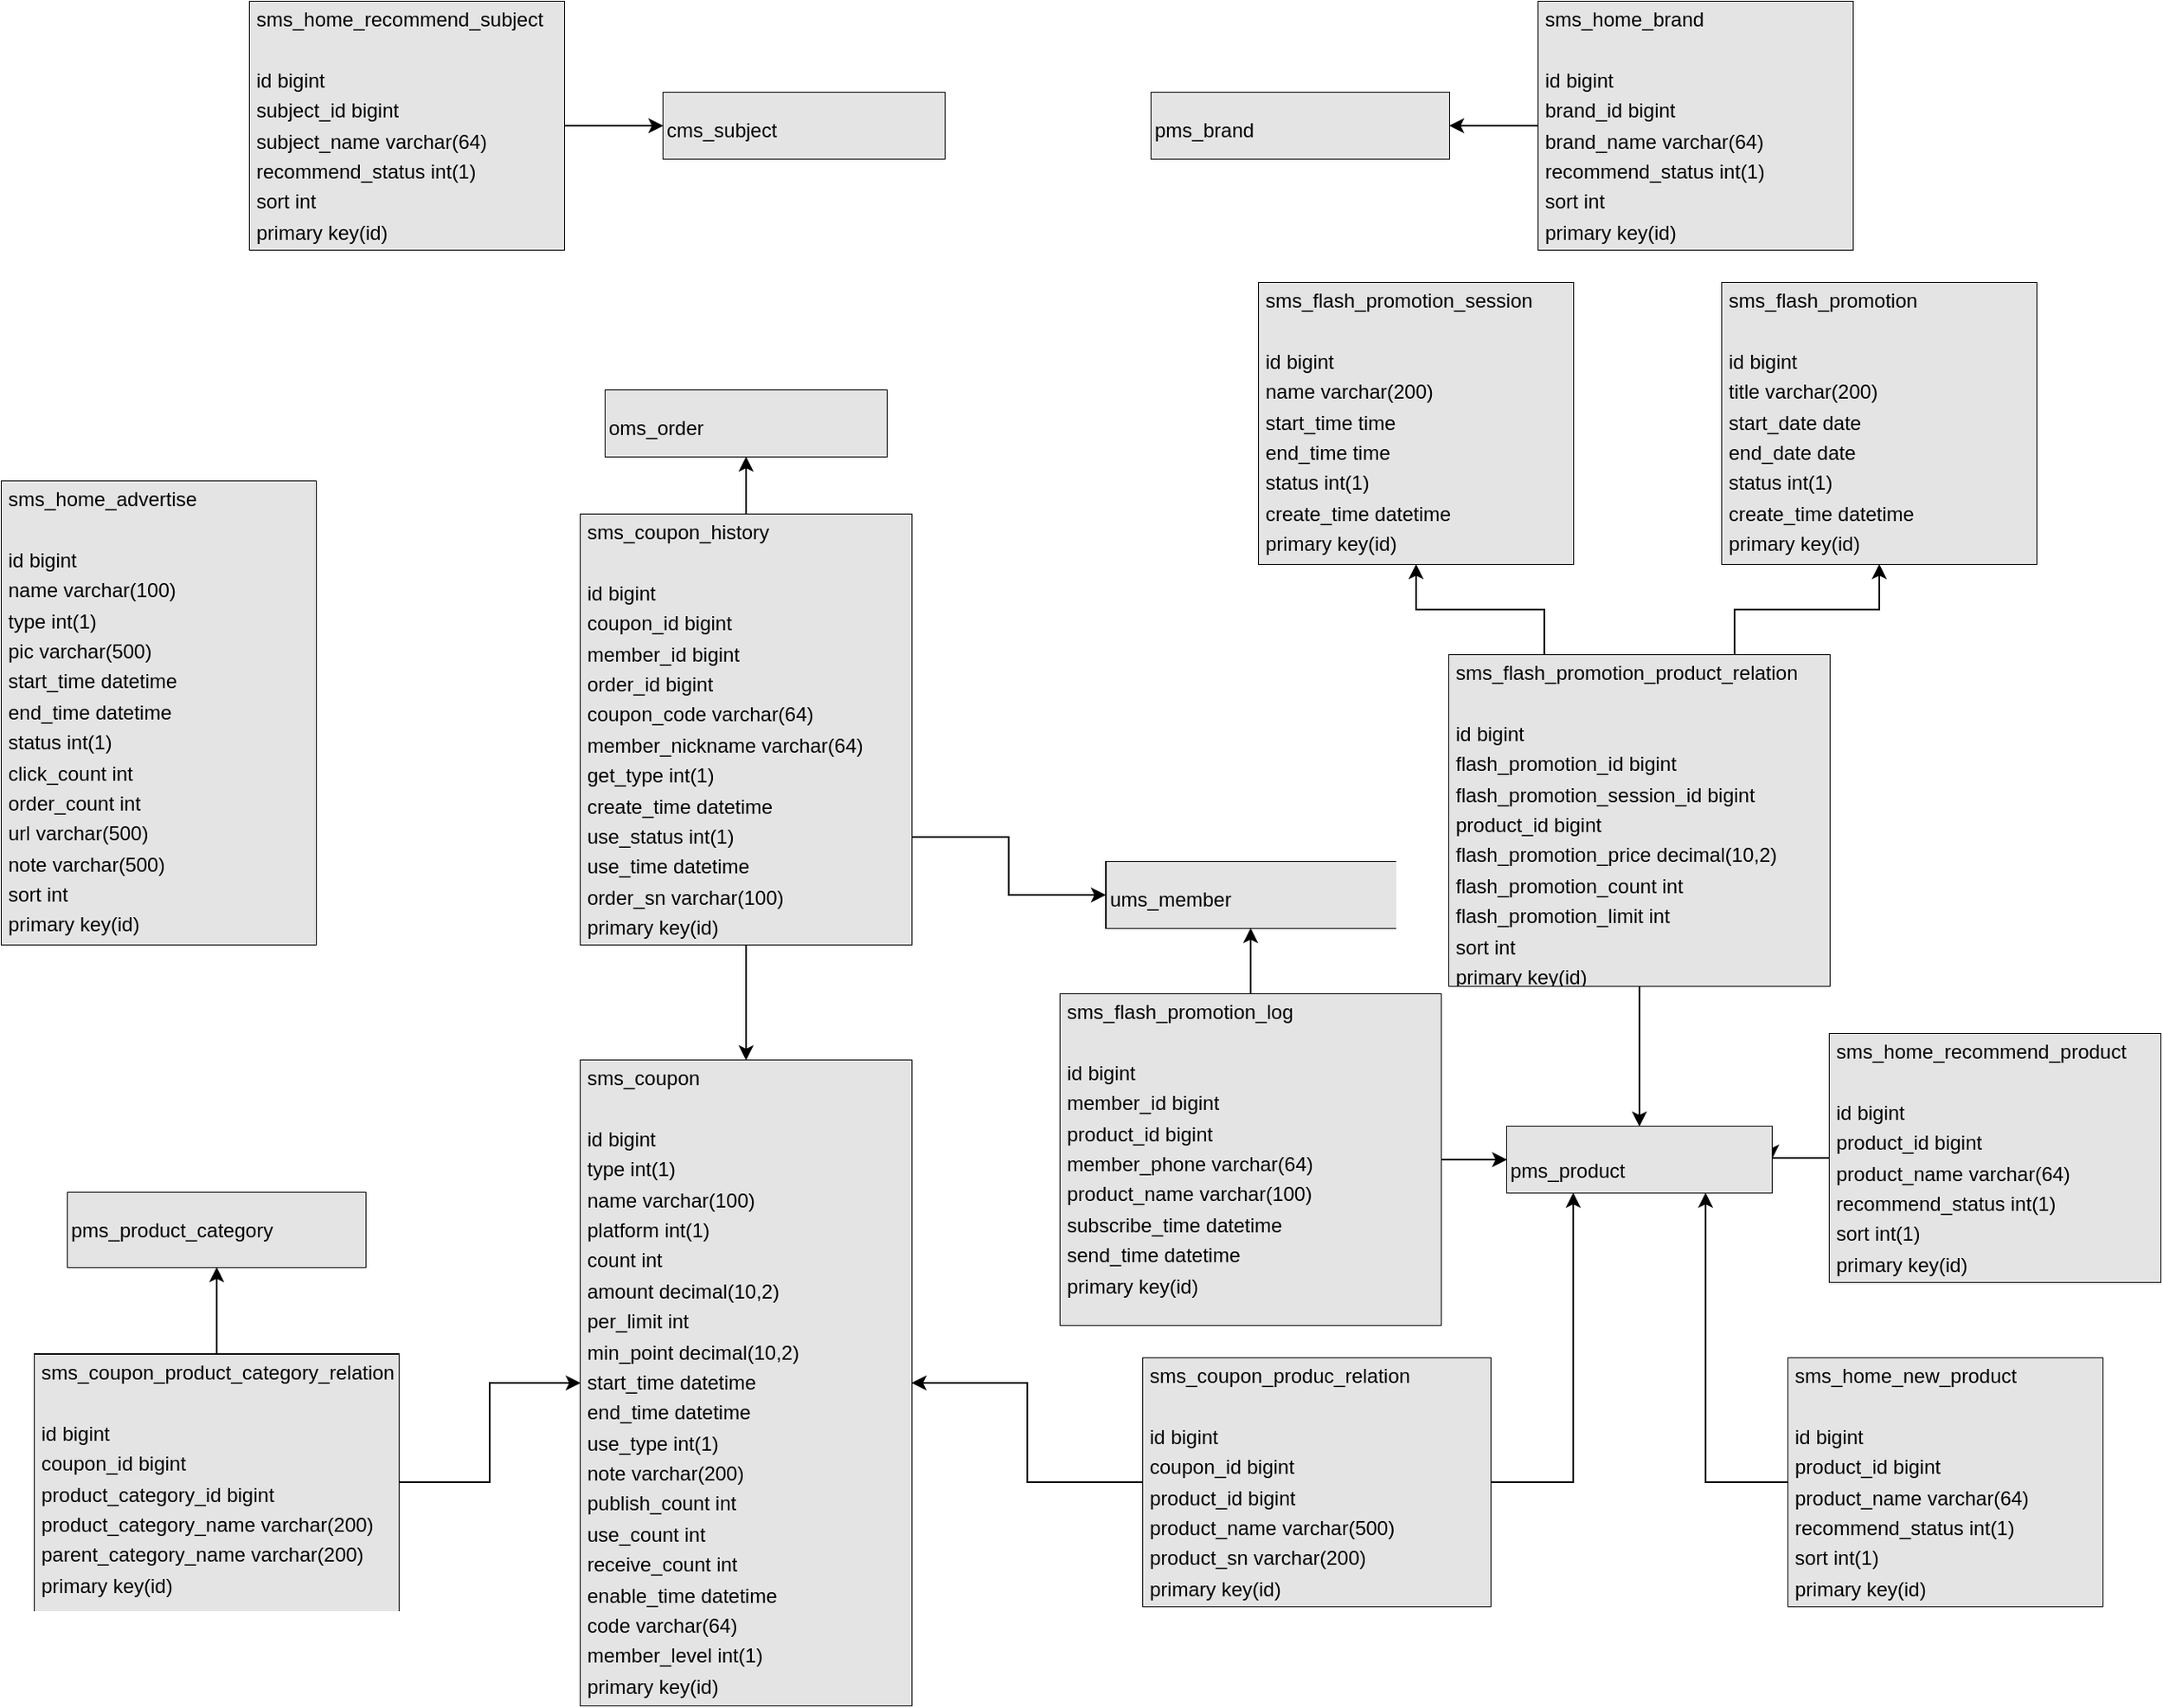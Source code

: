 <mxfile version="15.4.0" type="device"><diagram id="SoVyg4sN4pD56yXEYFtT" name="第 1 页"><mxGraphModel dx="3422" dy="1518" grid="1" gridSize="10" guides="1" tooltips="1" connect="1" arrows="1" fold="1" page="1" pageScale="1" pageWidth="827" pageHeight="1169" math="0" shadow="0"><root><mxCell id="0"/><mxCell id="1" parent="0"/><mxCell id="AurUkn5gh9VWr58Yauj9-1" value="&lt;div style=&quot;box-sizing: border-box ; width: 100% ; background: #e4e4e4 ; padding: 2px&quot;&gt;&lt;div style=&quot;box-sizing: border-box ; width: 100% ; padding: 2px&quot;&gt;sms_flash_promotion&lt;/div&gt;&lt;div style=&quot;box-sizing: border-box ; width: 100% ; padding: 2px&quot;&gt;&lt;br&gt;&lt;/div&gt;&lt;div style=&quot;box-sizing: border-box ; width: 100% ; padding: 2px&quot;&gt;id&lt;span&gt;&#9;&#9;&#9;&lt;/span&gt;bigint&lt;/div&gt;&lt;div style=&quot;box-sizing: border-box ; width: 100% ; padding: 2px&quot;&gt;title&lt;span&gt;&#9;&#9;&#9;&lt;/span&gt;varchar(200)&lt;/div&gt;&lt;div style=&quot;box-sizing: border-box ; width: 100% ; padding: 2px&quot;&gt;start_date&lt;span&gt;&#9;&#9;&#9;&lt;/span&gt;date&lt;/div&gt;&lt;div style=&quot;box-sizing: border-box ; width: 100% ; padding: 2px&quot;&gt;end_date&lt;span&gt;&#9;&#9;&#9;&lt;/span&gt;date&lt;/div&gt;&lt;div style=&quot;box-sizing: border-box ; width: 100% ; padding: 2px&quot;&gt;status&lt;span&gt;&#9;&#9;&#9;&lt;/span&gt;int(1)&lt;/div&gt;&lt;div style=&quot;box-sizing: border-box ; width: 100% ; padding: 2px&quot;&gt;create_time&lt;span&gt;&#9;&#9;&lt;/span&gt;datetime&lt;/div&gt;&lt;div style=&quot;box-sizing: border-box ; width: 100% ; padding: 2px&quot;&gt;primary key(id)&lt;/div&gt;&lt;div&gt;&lt;br&gt;&lt;/div&gt;&lt;table style=&quot;width: 100% ; font-size: 1em&quot; cellpadding=&quot;2&quot; cellspacing=&quot;0&quot;&gt;&lt;tbody&gt;&lt;tr&gt;&lt;td&gt;&lt;/td&gt;&lt;td&gt;&lt;/td&gt;&lt;/tr&gt;&lt;tr&gt;&lt;td&gt;&lt;/td&gt;&lt;td&gt;&lt;/td&gt;&lt;/tr&gt;&lt;tr&gt;&lt;td style=&quot;font-size: 1em&quot;&gt;&lt;/td&gt;&lt;/tr&gt;&lt;/tbody&gt;&lt;/table&gt;&lt;/div&gt;" style="verticalAlign=top;align=left;overflow=fill;html=1;" vertex="1" parent="1"><mxGeometry x="430" y="240" width="190" height="170" as="geometry"/></mxCell><mxCell id="AurUkn5gh9VWr58Yauj9-19" style="edgeStyle=orthogonalEdgeStyle;rounded=0;orthogonalLoop=1;jettySize=auto;html=1;exitX=0.5;exitY=1;exitDx=0;exitDy=0;entryX=0.5;entryY=0;entryDx=0;entryDy=0;" edge="1" parent="1" source="AurUkn5gh9VWr58Yauj9-2" target="AurUkn5gh9VWr58Yauj9-14"><mxGeometry relative="1" as="geometry"/></mxCell><mxCell id="AurUkn5gh9VWr58Yauj9-20" style="edgeStyle=orthogonalEdgeStyle;rounded=0;orthogonalLoop=1;jettySize=auto;html=1;exitX=0.75;exitY=0;exitDx=0;exitDy=0;entryX=0.5;entryY=1;entryDx=0;entryDy=0;" edge="1" parent="1" source="AurUkn5gh9VWr58Yauj9-2" target="AurUkn5gh9VWr58Yauj9-1"><mxGeometry relative="1" as="geometry"/></mxCell><mxCell id="AurUkn5gh9VWr58Yauj9-21" style="edgeStyle=orthogonalEdgeStyle;rounded=0;orthogonalLoop=1;jettySize=auto;html=1;exitX=0.25;exitY=0;exitDx=0;exitDy=0;" edge="1" parent="1" source="AurUkn5gh9VWr58Yauj9-2" target="AurUkn5gh9VWr58Yauj9-3"><mxGeometry relative="1" as="geometry"/></mxCell><mxCell id="AurUkn5gh9VWr58Yauj9-2" value="&lt;div style=&quot;box-sizing: border-box ; width: 100% ; background: #e4e4e4 ; padding: 2px&quot;&gt;&lt;div style=&quot;box-sizing: border-box ; width: 100% ; padding: 2px&quot;&gt;sms_flash_promotion_product_relation&lt;/div&gt;&lt;div style=&quot;box-sizing: border-box ; width: 100% ; padding: 2px&quot;&gt;&lt;br&gt;&lt;/div&gt;&lt;div style=&quot;box-sizing: border-box ; width: 100% ; padding: 2px&quot;&gt;id&lt;span&gt;&#9;&#9;&#9;&lt;/span&gt;bigint&lt;/div&gt;&lt;div style=&quot;box-sizing: border-box ; width: 100% ; padding: 2px&quot;&gt;flash_promotion_id&lt;span&gt;&#9;&#9;&lt;/span&gt;bigint&lt;/div&gt;&lt;div style=&quot;box-sizing: border-box ; width: 100% ; padding: 2px&quot;&gt;flash_promotion_session_id&lt;span&gt;&#9;&lt;/span&gt;bigint&lt;/div&gt;&lt;div style=&quot;box-sizing: border-box ; width: 100% ; padding: 2px&quot;&gt;product_id&lt;span&gt;&#9;&#9;&lt;/span&gt;bigint&lt;/div&gt;&lt;div style=&quot;box-sizing: border-box ; width: 100% ; padding: 2px&quot;&gt;flash_promotion_price&lt;span&gt;&#9;&lt;/span&gt;decimal(10,2)&lt;/div&gt;&lt;div style=&quot;box-sizing: border-box ; width: 100% ; padding: 2px&quot;&gt;flash_promotion_count&lt;span&gt;&#9;&lt;/span&gt;int&lt;/div&gt;&lt;div style=&quot;box-sizing: border-box ; width: 100% ; padding: 2px&quot;&gt;flash_promotion_limit&lt;span&gt;&#9;&lt;/span&gt;int&lt;/div&gt;&lt;div style=&quot;box-sizing: border-box ; width: 100% ; padding: 2px&quot;&gt;sort&lt;span&gt;&#9;&#9;&#9;&lt;/span&gt;int&lt;/div&gt;&lt;div style=&quot;box-sizing: border-box ; width: 100% ; padding: 2px&quot;&gt;primary key(id)&lt;/div&gt;&lt;table style=&quot;width: 100% ; font-size: 1em&quot; cellpadding=&quot;2&quot; cellspacing=&quot;0&quot;&gt;&lt;tbody&gt;&lt;tr&gt;&lt;td&gt;&lt;/td&gt;&lt;td&gt;&lt;/td&gt;&lt;/tr&gt;&lt;tr&gt;&lt;td&gt;&lt;/td&gt;&lt;td&gt;&lt;/td&gt;&lt;/tr&gt;&lt;tr&gt;&lt;td style=&quot;font-size: 1em&quot;&gt;&lt;/td&gt;&lt;/tr&gt;&lt;/tbody&gt;&lt;/table&gt;&lt;/div&gt;" style="verticalAlign=top;align=left;overflow=fill;html=1;" vertex="1" parent="1"><mxGeometry x="265" y="465" width="230" height="200" as="geometry"/></mxCell><mxCell id="AurUkn5gh9VWr58Yauj9-3" value="&lt;div style=&quot;box-sizing: border-box ; width: 100% ; background: #e4e4e4 ; padding: 2px&quot;&gt;&lt;div style=&quot;box-sizing: border-box ; width: 100% ; padding: 2px&quot;&gt;sms_flash_promotion_session&lt;/div&gt;&lt;div style=&quot;box-sizing: border-box ; width: 100% ; padding: 2px&quot;&gt;&lt;br&gt;&lt;/div&gt;&lt;div style=&quot;box-sizing: border-box ; width: 100% ; padding: 2px&quot;&gt;id&lt;span&gt;&#9;&#9;&#9;&lt;/span&gt;bigint&lt;/div&gt;&lt;div style=&quot;box-sizing: border-box ; width: 100% ; padding: 2px&quot;&gt;name&lt;span&gt;&#9;&#9;&#9;&lt;/span&gt;varchar(200)&lt;/div&gt;&lt;div style=&quot;box-sizing: border-box ; width: 100% ; padding: 2px&quot;&gt;start_time&lt;span&gt;&#9;&#9;&#9;&lt;/span&gt;time&lt;/div&gt;&lt;div style=&quot;box-sizing: border-box ; width: 100% ; padding: 2px&quot;&gt;end_time&lt;span&gt;&#9;&#9;&#9;&lt;/span&gt;time&lt;/div&gt;&lt;div style=&quot;box-sizing: border-box ; width: 100% ; padding: 2px&quot;&gt;status&lt;span&gt;&#9;&#9;&#9;&lt;/span&gt;int(1)&lt;/div&gt;&lt;div style=&quot;box-sizing: border-box ; width: 100% ; padding: 2px&quot;&gt;create_time&lt;span&gt;&#9;&#9;&lt;/span&gt;datetime&lt;/div&gt;&lt;div style=&quot;box-sizing: border-box ; width: 100% ; padding: 2px&quot;&gt;primary key(id)&lt;/div&gt;&lt;table style=&quot;width: 100% ; font-size: 1em&quot; cellpadding=&quot;2&quot; cellspacing=&quot;0&quot;&gt;&lt;tbody&gt;&lt;tr&gt;&lt;td&gt;&lt;/td&gt;&lt;td&gt;&lt;/td&gt;&lt;/tr&gt;&lt;tr&gt;&lt;td&gt;&lt;/td&gt;&lt;td&gt;&lt;/td&gt;&lt;/tr&gt;&lt;tr&gt;&lt;td style=&quot;font-size: 1em&quot;&gt;&lt;/td&gt;&lt;/tr&gt;&lt;/tbody&gt;&lt;/table&gt;&lt;/div&gt;" style="verticalAlign=top;align=left;overflow=fill;html=1;" vertex="1" parent="1"><mxGeometry x="150" y="240" width="190" height="170" as="geometry"/></mxCell><mxCell id="AurUkn5gh9VWr58Yauj9-16" style="edgeStyle=orthogonalEdgeStyle;rounded=0;orthogonalLoop=1;jettySize=auto;html=1;exitX=1;exitY=0.5;exitDx=0;exitDy=0;entryX=0;entryY=0.5;entryDx=0;entryDy=0;" edge="1" parent="1" source="AurUkn5gh9VWr58Yauj9-4" target="AurUkn5gh9VWr58Yauj9-14"><mxGeometry relative="1" as="geometry"/></mxCell><mxCell id="AurUkn5gh9VWr58Yauj9-23" style="edgeStyle=orthogonalEdgeStyle;rounded=0;orthogonalLoop=1;jettySize=auto;html=1;exitX=0.5;exitY=0;exitDx=0;exitDy=0;entryX=0.5;entryY=1;entryDx=0;entryDy=0;" edge="1" parent="1" source="AurUkn5gh9VWr58Yauj9-4" target="AurUkn5gh9VWr58Yauj9-22"><mxGeometry relative="1" as="geometry"/></mxCell><mxCell id="AurUkn5gh9VWr58Yauj9-4" value="&lt;div style=&quot;box-sizing: border-box ; width: 100% ; background: #e4e4e4 ; padding: 2px&quot;&gt;&lt;div style=&quot;box-sizing: border-box ; width: 100% ; padding: 2px&quot;&gt;sms_flash_promotion_log&lt;/div&gt;&lt;div style=&quot;box-sizing: border-box ; width: 100% ; padding: 2px&quot;&gt;&lt;br&gt;&lt;/div&gt;&lt;div style=&quot;box-sizing: border-box ; width: 100% ; padding: 2px&quot;&gt;id&lt;span&gt;&#9;&#9;&#9;&lt;/span&gt;bigint&lt;/div&gt;&lt;div style=&quot;box-sizing: border-box ; width: 100% ; padding: 2px&quot;&gt;member_id&lt;span&gt;&#9;&#9;&lt;/span&gt;bigint&lt;/div&gt;&lt;div style=&quot;box-sizing: border-box ; width: 100% ; padding: 2px&quot;&gt;product_id&lt;span&gt;&#9;&#9;&lt;/span&gt;bigint&lt;/div&gt;&lt;div style=&quot;box-sizing: border-box ; width: 100% ; padding: 2px&quot;&gt;member_phone&lt;span&gt;&#9;&#9;&lt;/span&gt;varchar(64)&lt;/div&gt;&lt;div style=&quot;box-sizing: border-box ; width: 100% ; padding: 2px&quot;&gt;product_name&lt;span&gt;&#9;&#9;&lt;/span&gt;varchar(100)&lt;/div&gt;&lt;div style=&quot;box-sizing: border-box ; width: 100% ; padding: 2px&quot;&gt;subscribe_time&lt;span&gt;&#9;&#9;&lt;/span&gt;datetime&lt;/div&gt;&lt;div style=&quot;box-sizing: border-box ; width: 100% ; padding: 2px&quot;&gt;send_time&lt;span&gt;&#9;&#9;&lt;/span&gt;datetime&lt;/div&gt;&lt;div style=&quot;box-sizing: border-box ; width: 100% ; padding: 2px&quot;&gt;primary key(id)&lt;/div&gt;&lt;table style=&quot;width: 100% ; font-size: 1em&quot; cellpadding=&quot;2&quot; cellspacing=&quot;0&quot;&gt;&lt;tbody&gt;&lt;tr&gt;&lt;td&gt;&lt;/td&gt;&lt;td&gt;&lt;/td&gt;&lt;/tr&gt;&lt;tr&gt;&lt;td&gt;&lt;/td&gt;&lt;td&gt;&lt;/td&gt;&lt;/tr&gt;&lt;tr&gt;&lt;td style=&quot;font-size: 1em&quot;&gt;&lt;/td&gt;&lt;/tr&gt;&lt;/tbody&gt;&lt;/table&gt;&lt;/div&gt;" style="verticalAlign=top;align=left;overflow=fill;html=1;" vertex="1" parent="1"><mxGeometry x="30" y="670" width="230" height="200" as="geometry"/></mxCell><mxCell id="AurUkn5gh9VWr58Yauj9-5" value="&lt;div style=&quot;box-sizing: border-box ; width: 100% ; background: #e4e4e4 ; padding: 2px&quot;&gt;&lt;div style=&quot;box-sizing: border-box ; width: 100% ; padding: 2px&quot;&gt;sms_coupon&lt;/div&gt;&lt;div style=&quot;box-sizing: border-box ; width: 100% ; padding: 2px&quot;&gt;&lt;br&gt;&lt;/div&gt;&lt;div style=&quot;box-sizing: border-box ; width: 100% ; padding: 2px&quot;&gt;id&lt;span&gt;&#9;&#9;&#9;&lt;/span&gt;bigint&lt;/div&gt;&lt;div style=&quot;box-sizing: border-box ; width: 100% ; padding: 2px&quot;&gt;type&lt;span&gt;&#9;&#9;&#9;&lt;/span&gt;int(1)&lt;/div&gt;&lt;div style=&quot;box-sizing: border-box ; width: 100% ; padding: 2px&quot;&gt;name&lt;span&gt;&#9;&#9;&#9;&lt;/span&gt;varchar(100)&lt;/div&gt;&lt;div style=&quot;box-sizing: border-box ; width: 100% ; padding: 2px&quot;&gt;platform&lt;span&gt;&#9;&#9;&#9;&lt;/span&gt;int(1)&lt;/div&gt;&lt;div style=&quot;box-sizing: border-box ; width: 100% ; padding: 2px&quot;&gt;count&lt;span&gt;&#9;&#9;&#9;&lt;/span&gt;int&lt;/div&gt;&lt;div style=&quot;box-sizing: border-box ; width: 100% ; padding: 2px&quot;&gt;amount&lt;span&gt;&#9;&#9;&#9;&lt;/span&gt;decimal(10,2)&lt;/div&gt;&lt;div style=&quot;box-sizing: border-box ; width: 100% ; padding: 2px&quot;&gt;per_limit&lt;span&gt;&#9;&#9;&#9;&lt;/span&gt;int&lt;/div&gt;&lt;div style=&quot;box-sizing: border-box ; width: 100% ; padding: 2px&quot;&gt;min_point&lt;span&gt;&#9;&#9;&#9;&lt;/span&gt;decimal(10,2)&lt;/div&gt;&lt;div style=&quot;box-sizing: border-box ; width: 100% ; padding: 2px&quot;&gt;start_time&lt;span&gt;&#9;&#9;&#9;&lt;/span&gt;datetime&lt;/div&gt;&lt;div style=&quot;box-sizing: border-box ; width: 100% ; padding: 2px&quot;&gt;end_time&lt;span&gt;&#9;&#9;&#9;&lt;/span&gt;datetime&lt;/div&gt;&lt;div style=&quot;box-sizing: border-box ; width: 100% ; padding: 2px&quot;&gt;use_type&lt;span&gt;&#9;&#9;&#9;&lt;/span&gt;int(1)&lt;/div&gt;&lt;div style=&quot;box-sizing: border-box ; width: 100% ; padding: 2px&quot;&gt;note&lt;span&gt;&#9;&#9;&#9;&lt;/span&gt;varchar(200)&lt;/div&gt;&lt;div style=&quot;box-sizing: border-box ; width: 100% ; padding: 2px&quot;&gt;publish_count&lt;span&gt;&#9;&#9;&lt;/span&gt;int&lt;/div&gt;&lt;div style=&quot;box-sizing: border-box ; width: 100% ; padding: 2px&quot;&gt;use_count&lt;span&gt;&#9;&#9;&#9;&lt;/span&gt;int&lt;/div&gt;&lt;div style=&quot;box-sizing: border-box ; width: 100% ; padding: 2px&quot;&gt;receive_count&lt;span&gt;&#9;&#9;&lt;/span&gt;int&lt;/div&gt;&lt;div style=&quot;box-sizing: border-box ; width: 100% ; padding: 2px&quot;&gt;enable_time&lt;span&gt;&#9;&#9;&lt;/span&gt;datetime&lt;/div&gt;&lt;div style=&quot;box-sizing: border-box ; width: 100% ; padding: 2px&quot;&gt;code&lt;span&gt;&#9;&#9;&#9;&lt;/span&gt;varchar(64)&lt;/div&gt;&lt;div style=&quot;box-sizing: border-box ; width: 100% ; padding: 2px&quot;&gt;member_level&lt;span&gt;&#9;&#9;&lt;/span&gt;int(1)&lt;/div&gt;&lt;div style=&quot;box-sizing: border-box ; width: 100% ; padding: 2px&quot;&gt;primary key(id)&lt;/div&gt;&lt;table style=&quot;width: 100% ; font-size: 1em&quot; cellpadding=&quot;2&quot; cellspacing=&quot;0&quot;&gt;&lt;tbody&gt;&lt;tr&gt;&lt;td&gt;&lt;/td&gt;&lt;td&gt;&lt;/td&gt;&lt;/tr&gt;&lt;tr&gt;&lt;td&gt;&lt;/td&gt;&lt;td&gt;&lt;/td&gt;&lt;/tr&gt;&lt;tr&gt;&lt;td style=&quot;font-size: 1em&quot;&gt;&lt;/td&gt;&lt;/tr&gt;&lt;/tbody&gt;&lt;/table&gt;&lt;/div&gt;" style="verticalAlign=top;align=left;overflow=fill;html=1;" vertex="1" parent="1"><mxGeometry x="-260" y="710" width="200" height="390" as="geometry"/></mxCell><mxCell id="AurUkn5gh9VWr58Yauj9-26" style="edgeStyle=orthogonalEdgeStyle;rounded=0;orthogonalLoop=1;jettySize=auto;html=1;exitX=0;exitY=0.5;exitDx=0;exitDy=0;entryX=1;entryY=0.5;entryDx=0;entryDy=0;" edge="1" parent="1" source="AurUkn5gh9VWr58Yauj9-6" target="AurUkn5gh9VWr58Yauj9-25"><mxGeometry relative="1" as="geometry"/></mxCell><mxCell id="AurUkn5gh9VWr58Yauj9-6" value="&lt;div style=&quot;box-sizing: border-box ; width: 100% ; background: #e4e4e4 ; padding: 2px&quot;&gt;&lt;div style=&quot;box-sizing: border-box ; width: 100% ; padding: 2px&quot;&gt;sms_home_brand&lt;/div&gt;&lt;div style=&quot;box-sizing: border-box ; width: 100% ; padding: 2px&quot;&gt;&lt;br&gt;&lt;/div&gt;&lt;div style=&quot;box-sizing: border-box ; width: 100% ; padding: 2px&quot;&gt;id&lt;span&gt;&#9;&#9;&#9;&lt;/span&gt;bigint&lt;/div&gt;&lt;div style=&quot;box-sizing: border-box ; width: 100% ; padding: 2px&quot;&gt;brand_id&lt;span&gt;&#9;&#9;&#9;&lt;/span&gt;bigint&lt;/div&gt;&lt;div style=&quot;box-sizing: border-box ; width: 100% ; padding: 2px&quot;&gt;brand_name&lt;span&gt;&#9;&#9;&lt;/span&gt;varchar(64)&lt;/div&gt;&lt;div style=&quot;box-sizing: border-box ; width: 100% ; padding: 2px&quot;&gt;recommend_status&lt;span&gt;&#9;&#9;&lt;/span&gt;int(1)&lt;/div&gt;&lt;div style=&quot;box-sizing: border-box ; width: 100% ; padding: 2px&quot;&gt;sort&lt;span&gt;&#9;&#9;&#9;&lt;/span&gt;int&lt;/div&gt;&lt;div style=&quot;box-sizing: border-box ; width: 100% ; padding: 2px&quot;&gt;primary key(id)&lt;/div&gt;&lt;table style=&quot;width: 100% ; font-size: 1em&quot; cellpadding=&quot;2&quot; cellspacing=&quot;0&quot;&gt;&lt;tbody&gt;&lt;tr&gt;&lt;td&gt;&lt;/td&gt;&lt;td&gt;&lt;/td&gt;&lt;/tr&gt;&lt;tr&gt;&lt;td&gt;&lt;/td&gt;&lt;td&gt;&lt;/td&gt;&lt;/tr&gt;&lt;tr&gt;&lt;td style=&quot;font-size: 1em&quot;&gt;&lt;/td&gt;&lt;/tr&gt;&lt;/tbody&gt;&lt;/table&gt;&lt;/div&gt;" style="verticalAlign=top;align=left;overflow=fill;html=1;" vertex="1" parent="1"><mxGeometry x="319" y="70" width="190" height="150" as="geometry"/></mxCell><mxCell id="AurUkn5gh9VWr58Yauj9-32" style="edgeStyle=orthogonalEdgeStyle;rounded=0;orthogonalLoop=1;jettySize=auto;html=1;exitX=1;exitY=0.5;exitDx=0;exitDy=0;entryX=0;entryY=0.5;entryDx=0;entryDy=0;" edge="1" parent="1" source="AurUkn5gh9VWr58Yauj9-7" target="AurUkn5gh9VWr58Yauj9-5"><mxGeometry relative="1" as="geometry"/></mxCell><mxCell id="AurUkn5gh9VWr58Yauj9-36" style="edgeStyle=orthogonalEdgeStyle;rounded=0;orthogonalLoop=1;jettySize=auto;html=1;exitX=0.5;exitY=0;exitDx=0;exitDy=0;entryX=0.5;entryY=1;entryDx=0;entryDy=0;" edge="1" parent="1" source="AurUkn5gh9VWr58Yauj9-7" target="AurUkn5gh9VWr58Yauj9-35"><mxGeometry relative="1" as="geometry"/></mxCell><mxCell id="AurUkn5gh9VWr58Yauj9-7" value="&lt;div style=&quot;box-sizing: border-box ; width: 100% ; background: #e4e4e4 ; padding: 2px&quot;&gt;&lt;div style=&quot;box-sizing: border-box ; width: 100% ; padding: 2px&quot;&gt;sms_coupon_product_category_relation&lt;/div&gt;&lt;div style=&quot;box-sizing: border-box ; width: 100% ; padding: 2px&quot;&gt;&lt;br&gt;&lt;/div&gt;&lt;div style=&quot;box-sizing: border-box ; width: 100% ; padding: 2px&quot;&gt;id&lt;span&gt;&#9;&#9;&#9;&lt;/span&gt;bigint&lt;/div&gt;&lt;div style=&quot;box-sizing: border-box ; width: 100% ; padding: 2px&quot;&gt;coupon_id&lt;span&gt;&#9;&#9;&lt;/span&gt;bigint&lt;/div&gt;&lt;div style=&quot;box-sizing: border-box ; width: 100% ; padding: 2px&quot;&gt;product_category_id&lt;span&gt;&#9;&lt;/span&gt;bigint&lt;/div&gt;&lt;div style=&quot;box-sizing: border-box ; width: 100% ; padding: 2px&quot;&gt;product_category_name&lt;span&gt;&#9;&lt;/span&gt;varchar(200)&lt;/div&gt;&lt;div style=&quot;box-sizing: border-box ; width: 100% ; padding: 2px&quot;&gt;parent_category_name&lt;span&gt;&#9;&lt;/span&gt;varchar(200)&lt;/div&gt;&lt;div style=&quot;box-sizing: border-box ; width: 100% ; padding: 2px&quot;&gt;primary key(id)&lt;/div&gt;&lt;div&gt;&lt;br&gt;&lt;/div&gt;&lt;table style=&quot;width: 100% ; font-size: 1em&quot; cellpadding=&quot;2&quot; cellspacing=&quot;0&quot;&gt;&lt;tbody&gt;&lt;tr&gt;&lt;td&gt;&lt;/td&gt;&lt;td&gt;&lt;/td&gt;&lt;/tr&gt;&lt;tr&gt;&lt;td&gt;&lt;/td&gt;&lt;td&gt;&lt;/td&gt;&lt;/tr&gt;&lt;tr&gt;&lt;td style=&quot;font-size: 1em&quot;&gt;&lt;/td&gt;&lt;/tr&gt;&lt;/tbody&gt;&lt;/table&gt;&lt;/div&gt;" style="verticalAlign=top;align=left;overflow=fill;html=1;" vertex="1" parent="1"><mxGeometry x="-590" y="887.5" width="220" height="155" as="geometry"/></mxCell><mxCell id="AurUkn5gh9VWr58Yauj9-28" style="edgeStyle=orthogonalEdgeStyle;rounded=0;orthogonalLoop=1;jettySize=auto;html=1;exitX=1;exitY=0.5;exitDx=0;exitDy=0;entryX=0.25;entryY=1;entryDx=0;entryDy=0;" edge="1" parent="1" source="AurUkn5gh9VWr58Yauj9-8" target="AurUkn5gh9VWr58Yauj9-14"><mxGeometry relative="1" as="geometry"/></mxCell><mxCell id="AurUkn5gh9VWr58Yauj9-29" style="edgeStyle=orthogonalEdgeStyle;rounded=0;orthogonalLoop=1;jettySize=auto;html=1;exitX=0;exitY=0.5;exitDx=0;exitDy=0;entryX=1;entryY=0.5;entryDx=0;entryDy=0;" edge="1" parent="1" source="AurUkn5gh9VWr58Yauj9-8" target="AurUkn5gh9VWr58Yauj9-5"><mxGeometry relative="1" as="geometry"/></mxCell><mxCell id="AurUkn5gh9VWr58Yauj9-8" value="&lt;div style=&quot;box-sizing: border-box ; width: 100% ; background: #e4e4e4 ; padding: 2px&quot;&gt;&lt;div style=&quot;box-sizing: border-box ; width: 100% ; padding: 2px&quot;&gt;sms_coupon_produc_relation&lt;/div&gt;&lt;div style=&quot;box-sizing: border-box ; width: 100% ; padding: 2px&quot;&gt;&lt;br&gt;&lt;/div&gt;&lt;div style=&quot;box-sizing: border-box ; width: 100% ; padding: 2px&quot;&gt;id&lt;span&gt;&#9;&#9;&#9;&lt;/span&gt;bigint&lt;/div&gt;&lt;div style=&quot;box-sizing: border-box ; width: 100% ; padding: 2px&quot;&gt;coupon_id&lt;span&gt;&#9;&#9;&lt;/span&gt;bigint&lt;/div&gt;&lt;div style=&quot;box-sizing: border-box ; width: 100% ; padding: 2px&quot;&gt;product_id&lt;span&gt;&#9;&#9;&lt;/span&gt;bigint&lt;/div&gt;&lt;div style=&quot;box-sizing: border-box ; width: 100% ; padding: 2px&quot;&gt;product_name&lt;span&gt;&#9;&#9;&lt;/span&gt;varchar(500)&lt;/div&gt;&lt;div style=&quot;box-sizing: border-box ; width: 100% ; padding: 2px&quot;&gt;product_sn&lt;span&gt;&#9;&#9;&lt;/span&gt;varchar(200)&lt;/div&gt;&lt;div style=&quot;box-sizing: border-box ; width: 100% ; padding: 2px&quot;&gt;primary key(id)&lt;/div&gt;&lt;table style=&quot;width: 100% ; font-size: 1em&quot; cellpadding=&quot;2&quot; cellspacing=&quot;0&quot;&gt;&lt;tbody&gt;&lt;tr&gt;&lt;td&gt;&lt;/td&gt;&lt;td&gt;&lt;/td&gt;&lt;/tr&gt;&lt;tr&gt;&lt;td&gt;&lt;/td&gt;&lt;td&gt;&lt;/td&gt;&lt;/tr&gt;&lt;tr&gt;&lt;td style=&quot;font-size: 1em&quot;&gt;&lt;/td&gt;&lt;/tr&gt;&lt;/tbody&gt;&lt;/table&gt;&lt;/div&gt;" style="verticalAlign=top;align=left;overflow=fill;html=1;" vertex="1" parent="1"><mxGeometry x="80" y="890" width="210" height="150" as="geometry"/></mxCell><mxCell id="AurUkn5gh9VWr58Yauj9-30" style="edgeStyle=orthogonalEdgeStyle;rounded=0;orthogonalLoop=1;jettySize=auto;html=1;exitX=1;exitY=0.75;exitDx=0;exitDy=0;entryX=0;entryY=0.5;entryDx=0;entryDy=0;" edge="1" parent="1" source="AurUkn5gh9VWr58Yauj9-9" target="AurUkn5gh9VWr58Yauj9-22"><mxGeometry relative="1" as="geometry"/></mxCell><mxCell id="AurUkn5gh9VWr58Yauj9-31" style="edgeStyle=orthogonalEdgeStyle;rounded=0;orthogonalLoop=1;jettySize=auto;html=1;exitX=0.5;exitY=1;exitDx=0;exitDy=0;entryX=0.5;entryY=0;entryDx=0;entryDy=0;" edge="1" parent="1" source="AurUkn5gh9VWr58Yauj9-9" target="AurUkn5gh9VWr58Yauj9-5"><mxGeometry relative="1" as="geometry"/></mxCell><mxCell id="AurUkn5gh9VWr58Yauj9-34" style="edgeStyle=orthogonalEdgeStyle;rounded=0;orthogonalLoop=1;jettySize=auto;html=1;exitX=0.5;exitY=0;exitDx=0;exitDy=0;entryX=0.5;entryY=1;entryDx=0;entryDy=0;" edge="1" parent="1" source="AurUkn5gh9VWr58Yauj9-9" target="AurUkn5gh9VWr58Yauj9-33"><mxGeometry relative="1" as="geometry"/></mxCell><mxCell id="AurUkn5gh9VWr58Yauj9-9" value="&lt;div style=&quot;box-sizing: border-box ; width: 100% ; background: #e4e4e4 ; padding: 2px&quot;&gt;&lt;div style=&quot;box-sizing: border-box ; width: 100% ; padding: 2px&quot;&gt;sms_coupon_history&lt;/div&gt;&lt;div style=&quot;box-sizing: border-box ; width: 100% ; padding: 2px&quot;&gt;&lt;br&gt;&lt;/div&gt;&lt;div style=&quot;box-sizing: border-box ; width: 100% ; padding: 2px&quot;&gt;id&lt;span&gt;&#9;&#9;&#9;&lt;/span&gt;bigint&lt;/div&gt;&lt;div style=&quot;box-sizing: border-box ; width: 100% ; padding: 2px&quot;&gt;coupon_id&lt;span&gt;&#9;&#9;&lt;/span&gt;bigint&lt;/div&gt;&lt;div style=&quot;box-sizing: border-box ; width: 100% ; padding: 2px&quot;&gt;member_id&lt;span&gt;&#9;&#9;&lt;/span&gt;bigint&lt;/div&gt;&lt;div style=&quot;box-sizing: border-box ; width: 100% ; padding: 2px&quot;&gt;order_id&lt;span&gt;&#9;&#9;&#9;&lt;/span&gt;bigint&lt;/div&gt;&lt;div style=&quot;box-sizing: border-box ; width: 100% ; padding: 2px&quot;&gt;coupon_code&lt;span&gt;&#9;&#9;&lt;/span&gt;varchar(64)&lt;/div&gt;&lt;div style=&quot;box-sizing: border-box ; width: 100% ; padding: 2px&quot;&gt;member_nickname&lt;span&gt;&#9;&#9;&lt;/span&gt;varchar(64)&lt;/div&gt;&lt;div style=&quot;box-sizing: border-box ; width: 100% ; padding: 2px&quot;&gt;get_type&lt;span&gt;&#9;&#9;&#9;&lt;/span&gt;int(1)&lt;/div&gt;&lt;div style=&quot;box-sizing: border-box ; width: 100% ; padding: 2px&quot;&gt;create_time&lt;span&gt;&#9;&#9;&lt;/span&gt;datetime&lt;/div&gt;&lt;div style=&quot;box-sizing: border-box ; width: 100% ; padding: 2px&quot;&gt;use_status&lt;span&gt;&#9;&#9;&lt;/span&gt;int(1)&lt;/div&gt;&lt;div style=&quot;box-sizing: border-box ; width: 100% ; padding: 2px&quot;&gt;use_time&lt;span&gt;&#9;&#9;&#9;&lt;/span&gt;datetime&lt;/div&gt;&lt;div style=&quot;box-sizing: border-box ; width: 100% ; padding: 2px&quot;&gt;order_sn&lt;span&gt;&#9;&#9;&#9;&lt;/span&gt;varchar(100)&lt;/div&gt;&lt;div style=&quot;box-sizing: border-box ; width: 100% ; padding: 2px&quot;&gt;primary key(id)&lt;/div&gt;&lt;table style=&quot;width: 100% ; font-size: 1em&quot; cellpadding=&quot;2&quot; cellspacing=&quot;0&quot;&gt;&lt;tbody&gt;&lt;tr&gt;&lt;td&gt;&lt;/td&gt;&lt;td&gt;&lt;/td&gt;&lt;/tr&gt;&lt;tr&gt;&lt;td&gt;&lt;/td&gt;&lt;td&gt;&lt;/td&gt;&lt;/tr&gt;&lt;tr&gt;&lt;td style=&quot;font-size: 1em&quot;&gt;&lt;/td&gt;&lt;/tr&gt;&lt;/tbody&gt;&lt;/table&gt;&lt;/div&gt;" style="verticalAlign=top;align=left;overflow=fill;html=1;" vertex="1" parent="1"><mxGeometry x="-260" y="380" width="200" height="260" as="geometry"/></mxCell><mxCell id="AurUkn5gh9VWr58Yauj9-18" style="edgeStyle=orthogonalEdgeStyle;rounded=0;orthogonalLoop=1;jettySize=auto;html=1;exitX=0;exitY=0.5;exitDx=0;exitDy=0;entryX=0.75;entryY=1;entryDx=0;entryDy=0;" edge="1" parent="1" source="AurUkn5gh9VWr58Yauj9-10" target="AurUkn5gh9VWr58Yauj9-14"><mxGeometry relative="1" as="geometry"/></mxCell><mxCell id="AurUkn5gh9VWr58Yauj9-10" value="&lt;div style=&quot;box-sizing: border-box ; width: 100% ; background: #e4e4e4 ; padding: 2px&quot;&gt;&lt;div style=&quot;box-sizing: border-box ; width: 100% ; padding: 2px&quot;&gt;sms_home_new_product&lt;/div&gt;&lt;div style=&quot;box-sizing: border-box ; width: 100% ; padding: 2px&quot;&gt;&lt;br&gt;&lt;/div&gt;&lt;div style=&quot;box-sizing: border-box ; width: 100% ; padding: 2px&quot;&gt;id&lt;span&gt;&#9;&#9;&#9;&lt;/span&gt;bigint&lt;/div&gt;&lt;div style=&quot;box-sizing: border-box ; width: 100% ; padding: 2px&quot;&gt;product_id&lt;span&gt;&#9;&#9;&lt;/span&gt;bigint&lt;/div&gt;&lt;div style=&quot;box-sizing: border-box ; width: 100% ; padding: 2px&quot;&gt;product_name&lt;span&gt;&#9;&#9;&lt;/span&gt;varchar(64)&lt;/div&gt;&lt;div style=&quot;box-sizing: border-box ; width: 100% ; padding: 2px&quot;&gt;recommend_status&lt;span&gt;&#9;&#9;&lt;/span&gt;int(1)&lt;/div&gt;&lt;div style=&quot;box-sizing: border-box ; width: 100% ; padding: 2px&quot;&gt;sort&lt;span&gt;&#9;&#9;&#9;&lt;/span&gt;int(1)&lt;/div&gt;&lt;div style=&quot;box-sizing: border-box ; width: 100% ; padding: 2px&quot;&gt;primary key(id)&lt;/div&gt;&lt;table style=&quot;width: 100% ; font-size: 1em&quot; cellpadding=&quot;2&quot; cellspacing=&quot;0&quot;&gt;&lt;tbody&gt;&lt;tr&gt;&lt;td&gt;&lt;/td&gt;&lt;td&gt;&lt;/td&gt;&lt;/tr&gt;&lt;tr&gt;&lt;td&gt;&lt;/td&gt;&lt;td&gt;&lt;/td&gt;&lt;/tr&gt;&lt;tr&gt;&lt;td style=&quot;font-size: 1em&quot;&gt;&lt;/td&gt;&lt;/tr&gt;&lt;/tbody&gt;&lt;/table&gt;&lt;/div&gt;" style="verticalAlign=top;align=left;overflow=fill;html=1;" vertex="1" parent="1"><mxGeometry x="470" y="890" width="190" height="150" as="geometry"/></mxCell><mxCell id="AurUkn5gh9VWr58Yauj9-17" style="edgeStyle=orthogonalEdgeStyle;rounded=0;orthogonalLoop=1;jettySize=auto;html=1;exitX=0;exitY=0.5;exitDx=0;exitDy=0;entryX=1;entryY=0.5;entryDx=0;entryDy=0;" edge="1" parent="1" source="AurUkn5gh9VWr58Yauj9-11" target="AurUkn5gh9VWr58Yauj9-14"><mxGeometry relative="1" as="geometry"/></mxCell><mxCell id="AurUkn5gh9VWr58Yauj9-11" value="&lt;div style=&quot;box-sizing: border-box ; width: 100% ; background: #e4e4e4 ; padding: 2px&quot;&gt;&lt;div style=&quot;box-sizing: border-box ; width: 100% ; padding: 2px&quot;&gt;sms_home_recommend_product&lt;/div&gt;&lt;div style=&quot;box-sizing: border-box ; width: 100% ; padding: 2px&quot;&gt;&lt;br&gt;&lt;/div&gt;&lt;div style=&quot;box-sizing: border-box ; width: 100% ; padding: 2px&quot;&gt;id&lt;span&gt;&#9;&#9;&#9;&lt;/span&gt;bigint&lt;/div&gt;&lt;div style=&quot;box-sizing: border-box ; width: 100% ; padding: 2px&quot;&gt;product_id&lt;span&gt;&#9;&#9;&lt;/span&gt;bigint&lt;/div&gt;&lt;div style=&quot;box-sizing: border-box ; width: 100% ; padding: 2px&quot;&gt;product_name&lt;span&gt;&#9;&#9;&lt;/span&gt;varchar(64)&lt;/div&gt;&lt;div style=&quot;box-sizing: border-box ; width: 100% ; padding: 2px&quot;&gt;recommend_status&lt;span&gt;&#9;&#9;&lt;/span&gt;int(1)&lt;/div&gt;&lt;div style=&quot;box-sizing: border-box ; width: 100% ; padding: 2px&quot;&gt;sort&lt;span&gt;&#9;&#9;&#9;&lt;/span&gt;int(1)&lt;/div&gt;&lt;div style=&quot;box-sizing: border-box ; width: 100% ; padding: 2px&quot;&gt;primary key(id)&lt;/div&gt;&lt;div&gt;&lt;br&gt;&lt;/div&gt;&lt;table style=&quot;width: 100% ; font-size: 1em&quot; cellpadding=&quot;2&quot; cellspacing=&quot;0&quot;&gt;&lt;tbody&gt;&lt;tr&gt;&lt;td&gt;&lt;/td&gt;&lt;td&gt;&lt;/td&gt;&lt;/tr&gt;&lt;tr&gt;&lt;td&gt;&lt;/td&gt;&lt;td&gt;&lt;/td&gt;&lt;/tr&gt;&lt;tr&gt;&lt;td style=&quot;font-size: 1em&quot;&gt;&lt;/td&gt;&lt;/tr&gt;&lt;/tbody&gt;&lt;/table&gt;&lt;/div&gt;" style="verticalAlign=top;align=left;overflow=fill;html=1;" vertex="1" parent="1"><mxGeometry x="495" y="694" width="200" height="150" as="geometry"/></mxCell><mxCell id="AurUkn5gh9VWr58Yauj9-27" style="edgeStyle=orthogonalEdgeStyle;rounded=0;orthogonalLoop=1;jettySize=auto;html=1;exitX=1;exitY=0.5;exitDx=0;exitDy=0;entryX=0;entryY=0.5;entryDx=0;entryDy=0;" edge="1" parent="1" source="AurUkn5gh9VWr58Yauj9-12" target="AurUkn5gh9VWr58Yauj9-24"><mxGeometry relative="1" as="geometry"/></mxCell><mxCell id="AurUkn5gh9VWr58Yauj9-12" value="&lt;div style=&quot;box-sizing: border-box ; width: 100% ; background: #e4e4e4 ; padding: 2px&quot;&gt;&lt;div style=&quot;box-sizing: border-box ; width: 100% ; padding: 2px&quot;&gt;sms_home_recommend_subject&lt;/div&gt;&lt;div style=&quot;box-sizing: border-box ; width: 100% ; padding: 2px&quot;&gt;&lt;br&gt;&lt;/div&gt;&lt;div style=&quot;box-sizing: border-box ; width: 100% ; padding: 2px&quot;&gt;id&lt;span&gt;&#9;&#9;&#9;&lt;/span&gt;bigint&lt;/div&gt;&lt;div style=&quot;box-sizing: border-box ; width: 100% ; padding: 2px&quot;&gt;subject_id&lt;span&gt;&#9;&#9;&#9;&lt;/span&gt;bigint&lt;/div&gt;&lt;div style=&quot;box-sizing: border-box ; width: 100% ; padding: 2px&quot;&gt;subject_name&lt;span&gt;&#9;&#9;&lt;/span&gt;varchar(64)&lt;/div&gt;&lt;div style=&quot;box-sizing: border-box ; width: 100% ; padding: 2px&quot;&gt;recommend_status&lt;span&gt;&#9;&#9;&lt;/span&gt;int(1)&lt;/div&gt;&lt;div style=&quot;box-sizing: border-box ; width: 100% ; padding: 2px&quot;&gt;sort&lt;span&gt;&#9;&#9;&#9;&lt;/span&gt;int&lt;/div&gt;&lt;div style=&quot;box-sizing: border-box ; width: 100% ; padding: 2px&quot;&gt;primary key(id)&lt;/div&gt;&lt;div&gt;&lt;br&gt;&lt;/div&gt;&lt;table style=&quot;width: 100% ; font-size: 1em&quot; cellpadding=&quot;2&quot; cellspacing=&quot;0&quot;&gt;&lt;tbody&gt;&lt;tr&gt;&lt;td&gt;&lt;/td&gt;&lt;td&gt;&lt;/td&gt;&lt;/tr&gt;&lt;tr&gt;&lt;td&gt;&lt;/td&gt;&lt;td&gt;&lt;/td&gt;&lt;/tr&gt;&lt;tr&gt;&lt;td style=&quot;font-size: 1em&quot;&gt;&lt;/td&gt;&lt;/tr&gt;&lt;/tbody&gt;&lt;/table&gt;&lt;/div&gt;" style="verticalAlign=top;align=left;overflow=fill;html=1;" vertex="1" parent="1"><mxGeometry x="-460" y="70" width="190" height="150" as="geometry"/></mxCell><mxCell id="AurUkn5gh9VWr58Yauj9-13" value="&lt;div style=&quot;box-sizing: border-box ; width: 100% ; background: #e4e4e4 ; padding: 2px&quot;&gt;&lt;div style=&quot;box-sizing: border-box ; width: 100% ; padding: 2px&quot;&gt;sms_home_advertise&lt;/div&gt;&lt;div style=&quot;box-sizing: border-box ; width: 100% ; padding: 2px&quot;&gt;&lt;br&gt;&lt;/div&gt;&lt;div style=&quot;box-sizing: border-box ; width: 100% ; padding: 2px&quot;&gt;id&lt;span&gt;&#9;&#9;&#9;&lt;/span&gt;bigint&lt;/div&gt;&lt;div style=&quot;box-sizing: border-box ; width: 100% ; padding: 2px&quot;&gt;name&lt;span&gt;&#9;&#9;&#9;&lt;/span&gt;varchar(100)&lt;/div&gt;&lt;div style=&quot;box-sizing: border-box ; width: 100% ; padding: 2px&quot;&gt;type&lt;span&gt;&#9;&#9;&#9;&lt;/span&gt;int(1)&lt;/div&gt;&lt;div style=&quot;box-sizing: border-box ; width: 100% ; padding: 2px&quot;&gt;pic&lt;span&gt;&#9;&#9;&#9;&lt;/span&gt;varchar(500)&lt;/div&gt;&lt;div style=&quot;box-sizing: border-box ; width: 100% ; padding: 2px&quot;&gt;start_time&lt;span&gt;&#9;&#9;&#9;&lt;/span&gt;datetime&lt;/div&gt;&lt;div style=&quot;box-sizing: border-box ; width: 100% ; padding: 2px&quot;&gt;end_time&lt;span&gt;&#9;&#9;&#9;&lt;/span&gt;datetime&lt;/div&gt;&lt;div style=&quot;box-sizing: border-box ; width: 100% ; padding: 2px&quot;&gt;status&lt;span&gt;&#9;&#9;&#9;&lt;/span&gt;int(1)&lt;/div&gt;&lt;div style=&quot;box-sizing: border-box ; width: 100% ; padding: 2px&quot;&gt;click_count&lt;span&gt;&#9;&#9;&lt;/span&gt;int&lt;/div&gt;&lt;div style=&quot;box-sizing: border-box ; width: 100% ; padding: 2px&quot;&gt;order_count&lt;span&gt;&#9;&#9;&lt;/span&gt;int&lt;/div&gt;&lt;div style=&quot;box-sizing: border-box ; width: 100% ; padding: 2px&quot;&gt;url&lt;span&gt;&#9;&#9;&#9;&lt;/span&gt;varchar(500)&lt;/div&gt;&lt;div style=&quot;box-sizing: border-box ; width: 100% ; padding: 2px&quot;&gt;note&lt;span&gt;&#9;&#9;&#9;&lt;/span&gt;varchar(500)&lt;/div&gt;&lt;div style=&quot;box-sizing: border-box ; width: 100% ; padding: 2px&quot;&gt;sort&lt;span&gt;&#9;&#9;&#9;&lt;/span&gt;int&lt;/div&gt;&lt;div style=&quot;box-sizing: border-box ; width: 100% ; padding: 2px&quot;&gt;primary key(id)&lt;/div&gt;&lt;/div&gt;" style="verticalAlign=top;align=left;overflow=fill;html=1;" vertex="1" parent="1"><mxGeometry x="-610" y="360" width="190" height="280" as="geometry"/></mxCell><mxCell id="AurUkn5gh9VWr58Yauj9-14" value="&lt;div style=&quot;box-sizing: border-box ; width: 100% ; background: #e4e4e4 ; padding: 2px&quot;&gt;&lt;br&gt;&lt;/div&gt;&lt;div style=&quot;box-sizing: border-box ; width: 100% ; background: #e4e4e4 ; padding: 2px&quot;&gt;pms_product&lt;/div&gt;&lt;div style=&quot;box-sizing: border-box ; width: 100% ; background: #e4e4e4 ; padding: 2px&quot;&gt;&lt;br&gt;&lt;/div&gt;" style="verticalAlign=top;align=left;overflow=fill;html=1;" vertex="1" parent="1"><mxGeometry x="300" y="750" width="160" height="40" as="geometry"/></mxCell><mxCell id="AurUkn5gh9VWr58Yauj9-22" value="&lt;div style=&quot;box-sizing: border-box ; width: 100% ; background: #e4e4e4 ; padding: 2px&quot;&gt;&lt;br&gt;ums_member&lt;/div&gt;&lt;div style=&quot;box-sizing: border-box ; width: 100% ; background: #e4e4e4 ; padding: 2px&quot;&gt;&lt;table style=&quot;width: 100% ; font-size: 1em&quot; cellpadding=&quot;2&quot; cellspacing=&quot;0&quot;&gt;&lt;tbody&gt;&lt;tr&gt;&lt;td&gt;&lt;/td&gt;&lt;td&gt;&lt;/td&gt;&lt;/tr&gt;&lt;tr&gt;&lt;td&gt;&lt;/td&gt;&lt;td&gt;&lt;/td&gt;&lt;/tr&gt;&lt;tr&gt;&lt;td style=&quot;font-size: 1em&quot;&gt;&lt;/td&gt;&lt;/tr&gt;&lt;/tbody&gt;&lt;/table&gt;&lt;/div&gt;" style="verticalAlign=top;align=left;overflow=fill;html=1;" vertex="1" parent="1"><mxGeometry x="57.5" y="590" width="175" height="40" as="geometry"/></mxCell><mxCell id="AurUkn5gh9VWr58Yauj9-24" value="&lt;div style=&quot;box-sizing: border-box ; width: 100% ; background: #e4e4e4 ; padding: 2px&quot;&gt;&lt;br&gt;cms_subject&lt;table style=&quot;width: 100% ; font-size: 1em&quot; cellpadding=&quot;2&quot; cellspacing=&quot;0&quot;&gt;&lt;tbody&gt;&lt;tr&gt;&lt;td&gt;&lt;/td&gt;&lt;td&gt;&lt;/td&gt;&lt;/tr&gt;&lt;tr&gt;&lt;td&gt;&lt;/td&gt;&lt;td&gt;&lt;/td&gt;&lt;/tr&gt;&lt;tr&gt;&lt;td style=&quot;font-size: 1em&quot;&gt;&lt;/td&gt;&lt;/tr&gt;&lt;/tbody&gt;&lt;/table&gt;&lt;/div&gt;" style="verticalAlign=top;align=left;overflow=fill;html=1;" vertex="1" parent="1"><mxGeometry x="-210" y="125" width="170" height="40" as="geometry"/></mxCell><mxCell id="AurUkn5gh9VWr58Yauj9-25" value="&lt;div style=&quot;box-sizing: border-box ; width: 100% ; background: #e4e4e4 ; padding: 2px&quot;&gt;&lt;br&gt;pms_brand&lt;/div&gt;&lt;div style=&quot;box-sizing: border-box ; width: 100% ; background: #e4e4e4 ; padding: 2px&quot;&gt;&lt;table style=&quot;width: 100% ; font-size: 1em&quot; cellpadding=&quot;2&quot; cellspacing=&quot;0&quot;&gt;&lt;tbody&gt;&lt;tr&gt;&lt;td&gt;&lt;/td&gt;&lt;td&gt;&lt;/td&gt;&lt;/tr&gt;&lt;tr&gt;&lt;td&gt;&lt;/td&gt;&lt;td&gt;&lt;/td&gt;&lt;/tr&gt;&lt;tr&gt;&lt;td style=&quot;font-size: 1em&quot;&gt;&lt;/td&gt;&lt;/tr&gt;&lt;/tbody&gt;&lt;/table&gt;&lt;/div&gt;" style="verticalAlign=top;align=left;overflow=fill;html=1;" vertex="1" parent="1"><mxGeometry x="85" y="125" width="180" height="40" as="geometry"/></mxCell><mxCell id="AurUkn5gh9VWr58Yauj9-33" value="&lt;div style=&quot;box-sizing: border-box ; width: 100% ; background: #e4e4e4 ; padding: 2px&quot;&gt;&lt;br&gt;oms_order&lt;/div&gt;&lt;div style=&quot;box-sizing: border-box ; width: 100% ; background: #e4e4e4 ; padding: 2px&quot;&gt;&lt;table style=&quot;width: 100% ; font-size: 1em&quot; cellpadding=&quot;2&quot; cellspacing=&quot;0&quot;&gt;&lt;tbody&gt;&lt;tr&gt;&lt;td&gt;&lt;/td&gt;&lt;td&gt;&lt;/td&gt;&lt;/tr&gt;&lt;tr&gt;&lt;td&gt;&lt;/td&gt;&lt;td&gt;&lt;/td&gt;&lt;/tr&gt;&lt;tr&gt;&lt;td style=&quot;font-size: 1em&quot;&gt;&lt;/td&gt;&lt;/tr&gt;&lt;/tbody&gt;&lt;/table&gt;&lt;/div&gt;" style="verticalAlign=top;align=left;overflow=fill;html=1;" vertex="1" parent="1"><mxGeometry x="-245" y="305" width="170" height="40" as="geometry"/></mxCell><mxCell id="AurUkn5gh9VWr58Yauj9-35" value="&lt;div style=&quot;box-sizing: border-box ; width: 100% ; background: #e4e4e4 ; padding: 2px&quot;&gt;&lt;br&gt;pms_product_category&lt;table style=&quot;width: 100% ; font-size: 1em&quot; cellpadding=&quot;2&quot; cellspacing=&quot;0&quot;&gt;&lt;tbody&gt;&lt;tr&gt;&lt;td&gt;&lt;/td&gt;&lt;td&gt;&lt;/td&gt;&lt;/tr&gt;&lt;tr&gt;&lt;td&gt;&lt;/td&gt;&lt;td&gt;&lt;/td&gt;&lt;/tr&gt;&lt;tr&gt;&lt;td style=&quot;font-size: 1em&quot;&gt;&lt;/td&gt;&lt;/tr&gt;&lt;/tbody&gt;&lt;/table&gt;&lt;/div&gt;" style="verticalAlign=top;align=left;overflow=fill;html=1;" vertex="1" parent="1"><mxGeometry x="-570" y="790" width="180" height="45" as="geometry"/></mxCell></root></mxGraphModel></diagram></mxfile>
